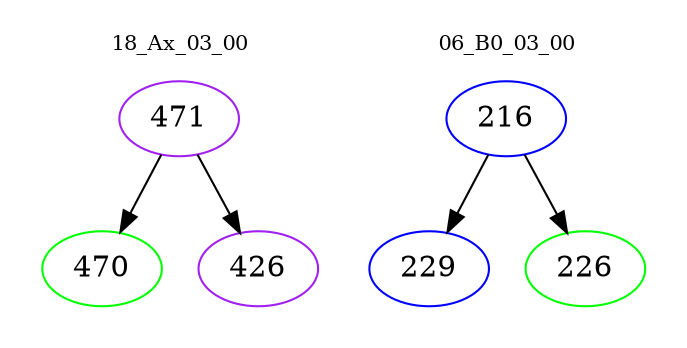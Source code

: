 digraph{
subgraph cluster_0 {
color = white
label = "18_Ax_03_00";
fontsize=10;
T0_471 [label="471", color="purple"]
T0_471 -> T0_470 [color="black"]
T0_470 [label="470", color="green"]
T0_471 -> T0_426 [color="black"]
T0_426 [label="426", color="purple"]
}
subgraph cluster_1 {
color = white
label = "06_B0_03_00";
fontsize=10;
T1_216 [label="216", color="blue"]
T1_216 -> T1_229 [color="black"]
T1_229 [label="229", color="blue"]
T1_216 -> T1_226 [color="black"]
T1_226 [label="226", color="green"]
}
}
